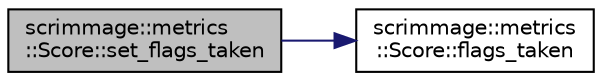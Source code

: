 digraph "scrimmage::metrics::Score::set_flags_taken"
{
 // LATEX_PDF_SIZE
  edge [fontname="Helvetica",fontsize="10",labelfontname="Helvetica",labelfontsize="10"];
  node [fontname="Helvetica",fontsize="10",shape=record];
  rankdir="LR";
  Node1 [label="scrimmage::metrics\l::Score::set_flags_taken",height=0.2,width=0.4,color="black", fillcolor="grey75", style="filled", fontcolor="black",tooltip=" "];
  Node1 -> Node2 [color="midnightblue",fontsize="10",style="solid",fontname="Helvetica"];
  Node2 [label="scrimmage::metrics\l::Score::flags_taken",height=0.2,width=0.4,color="black", fillcolor="white", style="filled",URL="$classscrimmage_1_1metrics_1_1Score.html#a12a565e9208498d6546653d32e69994a",tooltip=" "];
}
